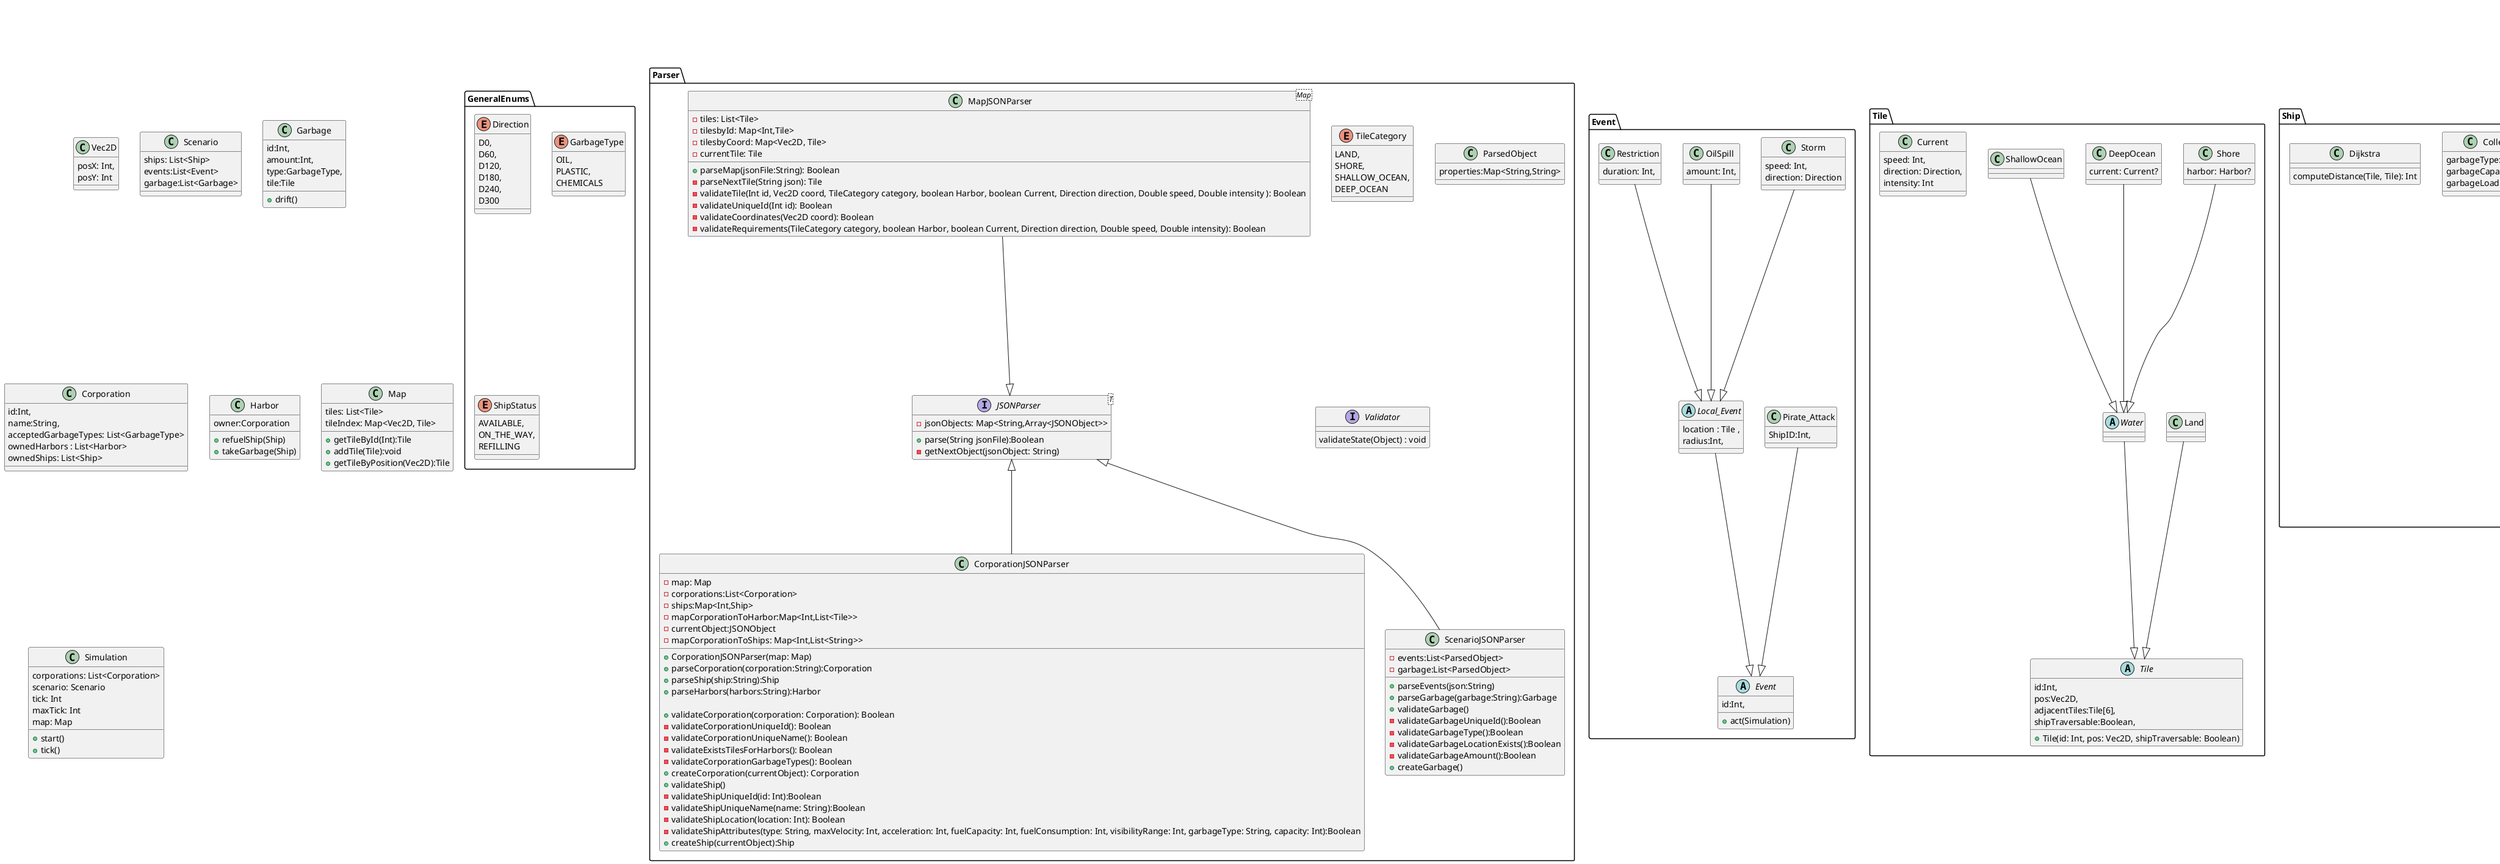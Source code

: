 @startuml
'General
package GeneralEnums{
  enum Direction{
    D0,
    D60,
    D120,
    D180,
    D240,
    D300
  }
  enum GarbageType{
    OIL,
    PLASTIC,
    CHEMICALS
  }

  enum ShipStatus{
  AVAILABLE,
  ON_THE_WAY,
  REFILLING
  }
  }
   class Vec2D{
    posX: Int,
    posY: Int
  }


class Scenario{
        ships: List<Ship>
        events:List<Event>
        garbage:List<Garbage>
}

class Garbage {
id:Int,
amount:Int,
type:GarbageType,
tile:Tile
+drift()
}

  class Corporation {
    id:Int,
    name:String,
    acceptedGarbageTypes: List<GarbageType>
    ownedHarbors : List<Harbor>
    ownedShips: List<Ship>

  }

  class Harbor {
           owner:Corporation
           +refuelShip(Ship)
           +takeGarbage(Ship)
  }

  class Map {
    tiles: List<Tile>
    tileIndex: Map<Vec2D, Tile>

    +getTileById(Int):Tile
    +addTile(Tile):void
    +getTileByPosition(Vec2D):Tile
  }


    class Simulation {
        corporations: List<Corporation>
        scenario: Scenario
        tick: Int
        maxTick: Int
        map: Map

        +start()
        +tick()
    }
    package Event{
    abstract class Event {
    id:Int,
    +act(Simulation)
    }
     Pirate_Attack --|> Event
    class Pirate_Attack {
    ShipID:Int,
    }
    Local_Event --|> Event
    abstract class Local_Event {
    location : Tile ,
     radius:Int,
    }
    Storm --|> Local_Event
    class Storm {
    speed: Int,
    direction: Direction
    }
    OilSpill --|> Local_Event
    class OilSpill {
    amount: Int,
    }
    Restriction --|> Local_Event
    class Restriction {
    duration: Int,
    }
    }



package Parser{

   enum TileCategory{
    LAND,
    SHORE,
    SHALLOW_OCEAN,
    DEEP_OCEAN
   }
   class ParsedObject{
   properties:Map<String,String>

   }
  interface Validator {
    ' Throws an exception if the object is not valid
    validateState(Object) : void
  }
    interface JSONParser<T>{
    -jsonObjects: Map<String,Array<JSONObject>>
    +parse(String jsonFile):Boolean
    -getNextObject(jsonObject: String)
    }
    MapJSONParser --|> JSONParser
    class MapJSONParser<Map>{
    -tiles: List<Tile>
    -tilesbyId: Map<Int,Tile>
    -tilesbyCoord: Map<Vec2D, Tile>
    -currentTile: Tile
    +parseMap(jsonFile:String): Boolean
    -parseNextTile(String json): Tile
    -validateTile(Int id, Vec2D coord, TileCategory category, boolean Harbor, boolean Current, Direction direction, Double speed, Double intensity ): Boolean
    -validateUniqueId(Int id): Boolean
    -validateCoordinates(Vec2D coord): Boolean
    -validateRequirements(TileCategory category, boolean Harbor, boolean Current, Direction direction, Double speed, Double intensity): Boolean

    }

    class CorporationJSONParser{
    -map: Map
     - corporations:List<Corporation>
     - ships:Map<Int,Ship>
     - mapCorporationToHarbor:Map<Int,List<Tile>>
     - currentObject:JSONObject
     - mapCorporationToShips: Map<Int,List<String>>

     +CorporationJSONParser(map: Map)
     + parseCorporation(corporation:String):Corporation
     + parseShip(ship:String):Ship
     + parseHarbors(harbors:String):Harbor

     + validateCorporation(corporation: Corporation): Boolean
     - validateCorporationUniqueId(): Boolean
     - validateCorporationUniqueName(): Boolean
     - validateExistsTilesForHarbors(): Boolean
     - validateCorporationGarbageTypes(): Boolean
     + createCorporation(currentObject): Corporation
     + validateShip()
     - validateShipUniqueId(id: Int):Boolean
     - validateShipUniqueName(name: String):Boolean
     - validateShipLocation(location: Int): Boolean
     - validateShipAttributes(type: String, maxVelocity: Int, acceleration: Int, fuelCapacity: Int, fuelConsumption: Int, visibilityRange: Int, garbageType: String, capacity: Int):Boolean
     + createShip(currentObject):Ship
    }

        class ScenarioJSONParser{
          -events:List<ParsedObject>
          -garbage:List<ParsedObject>

          +parseEvents(json:String)
          +parseGarbage(garbage:String):Garbage
          +validateGarbage()
          -validateGarbageUniqueId():Boolean
          -validateGarbageType():Boolean
          -validateGarbageLocationExists():Boolean
          -validateGarbageAmount():Boolean
          +createGarbage()

        }

        JSONParser <|-- CorporationJSONParser
        JSONParser <|-- ScenarioJSONParser
        }
'Tiles

package Tile{
abstract class Tile{
    id:Int,
    pos:Vec2D,
    adjacentTiles:Tile[6],
    shipTraversable:Boolean,
    +Tile(id: Int, pos: Vec2D, shipTraversable: Boolean)
}

Land --|> Tile
Water --|> Tile

Shore --|> Water
DeepOcean --|> Water
ShallowOcean --|> Water

abstract class Water{}
class Current{
    speed: Int,
    direction: Direction,
    intensity: Int
}
class Land{
}
class Shore{
harbor: Harbor?
}
class ShallowOcean{}
class DeepOcean{
current: Current?
}

}
'Ships
package Ship{
abstract class Ship {
    id:Int,
    name: String,
    owner: Corporation,
    pos: Tile,
    dir: Direction,
    maxVelocity: Int,
    acceleration: Int,
    fuelCapacity: Int,
    fuelConsumption: Int,
    visibleRange: Int,

    getGarbageInFieldOfView(Tile): List<Garbage>
    navigateTo(Tile)
    refuel()
}

ScoutingShip --|> Ship
CoordinatingShip --|> Ship
CollectingShip --|> Ship

class ScoutingShip{
}
class CoordinatingShip{
}
class CollectingShip{
garbageType: GarbageType
garbageCapacity: Int,
garbageLoad: Int,
}
class Dijkstra{
  computeDistance(Tile, Tile): Int
}
}
package Logger{
class Logger{
    - outputPath: File = STDOUT

    +logInitializationInfoSuccess(filename:String)
    +logInitializationInfoFail(filename:String)
    +logSimulationStarted()
    +logSimulationEnded()
    +logSimulationTick(tick:Int)
    +logCorporationStartMoveShips(corporationId:Int)
    +logShipMovement(shipId:Int,speed:Int,tileId:Int)
    +logCorporationStartCollectGarbage(corporateId)
    +logGarbageCollectionByShip(shipId:Int,garbageType:GarbageType,garbageId:Int)
    +logCorporationCooperationStart(corporationId:Int)
    +logCooperationBetweenCorporations(corporationId:Int, otherCorporationId: Int, shipId:Int, cooperatedShipId: Int)
    +logCorporationRefueling(corporationId:Int)
    +logRefuelingShip(shipId:Int, tileId: Int)
    +logUnloadShip(shipId:Int, amount:Int, garbageType:GarbageType, tileId:Int)
    +logCorporationFinishedActions(corporationId:Int)
    +logCurrentDriftGarbage(garbageType:GarbageType, garbageId:Int, amount:Int, startTileId:Int, endTileId:Int)
    +logCurrentDriftShip(shipId:Int,startTileId:Int, endTileId:Int)
    +logEventStart(eventId:Int,eventType:EventType)
    +logSimulationStatisticsCalculated()
    +logSimulationStatistics()




}
}
@enduml
